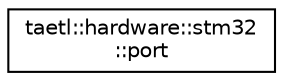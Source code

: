 digraph "Graphical Class Hierarchy"
{
  edge [fontname="Helvetica",fontsize="10",labelfontname="Helvetica",labelfontsize="10"];
  node [fontname="Helvetica",fontsize="10",shape=record];
  rankdir="LR";
  Node0 [label="taetl::hardware::stm32\l::port",height=0.2,width=0.4,color="black", fillcolor="white", style="filled",URL="$structtaetl_1_1hardware_1_1stm32_1_1port.html"];
}
